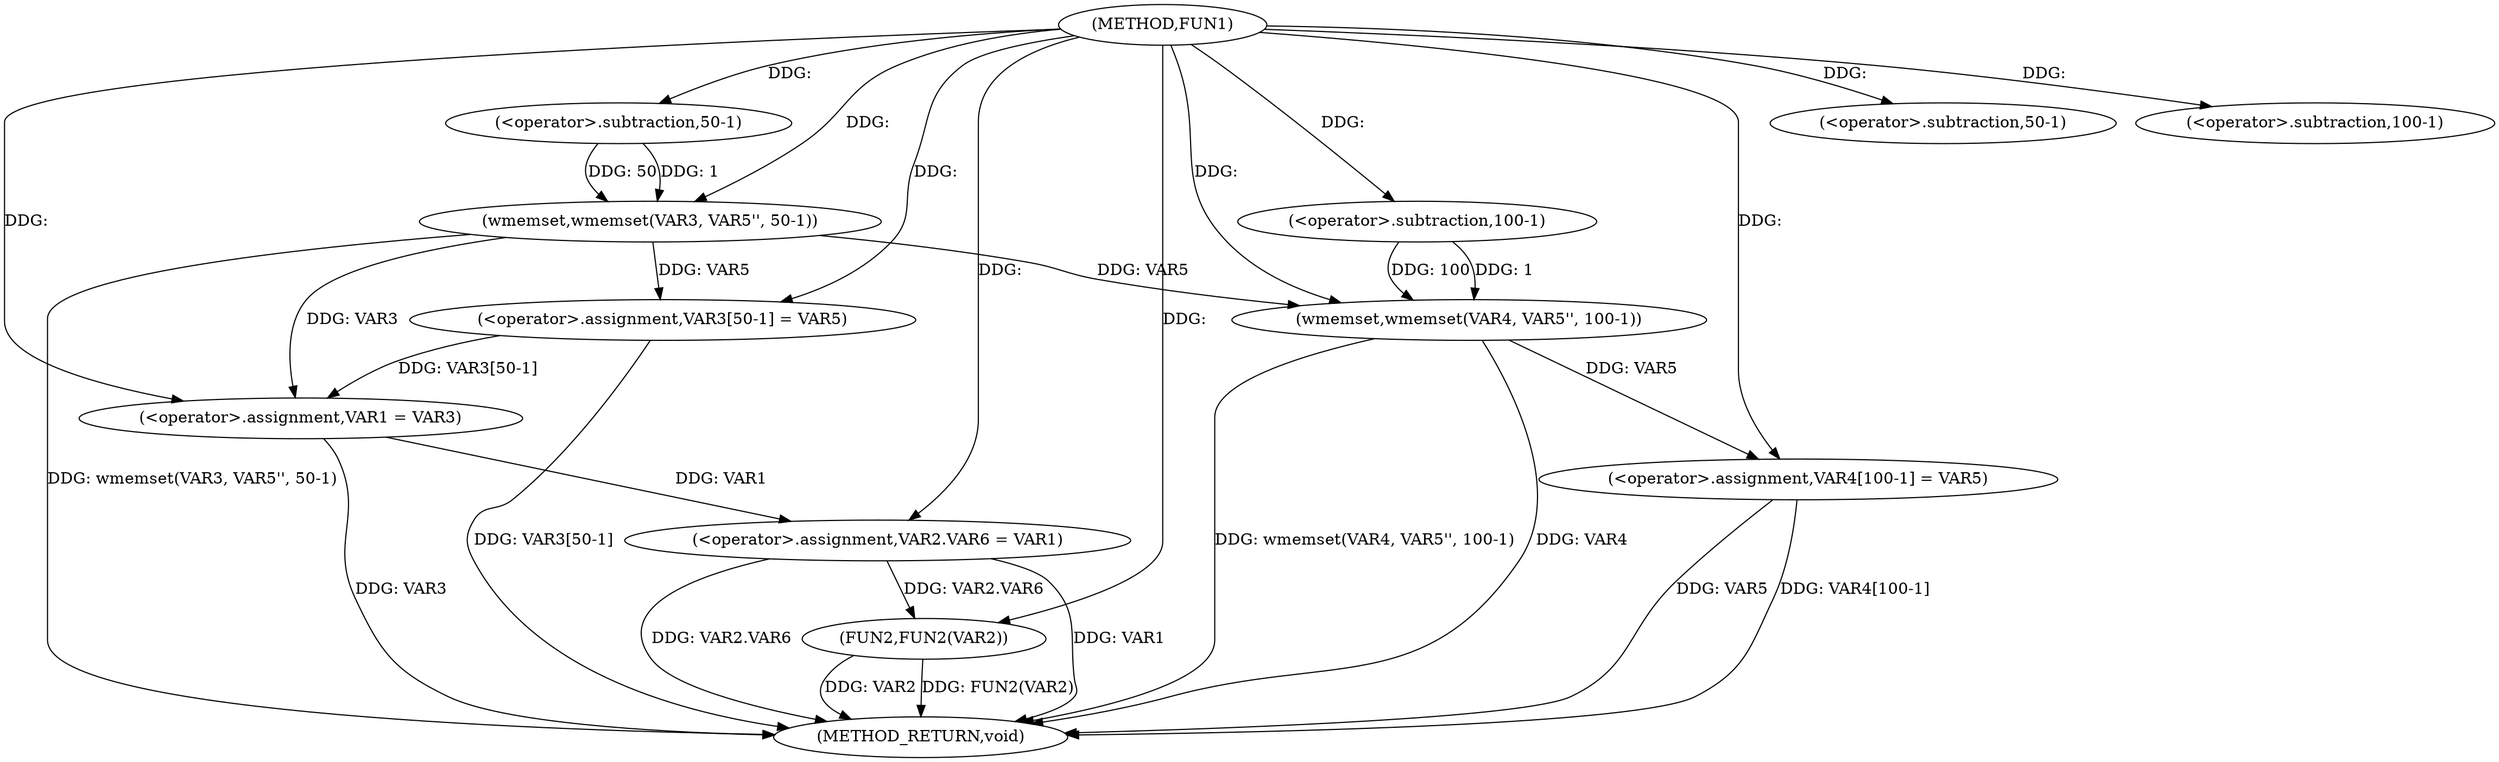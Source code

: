 digraph FUN1 {  
"1000100" [label = "(METHOD,FUN1)" ]
"1000142" [label = "(METHOD_RETURN,void)" ]
"1000106" [label = "(wmemset,wmemset(VAR3, VAR5'', 50-1))" ]
"1000109" [label = "(<operator>.subtraction,50-1)" ]
"1000112" [label = "(<operator>.assignment,VAR3[50-1] = VAR5)" ]
"1000115" [label = "(<operator>.subtraction,50-1)" ]
"1000119" [label = "(wmemset,wmemset(VAR4, VAR5'', 100-1))" ]
"1000122" [label = "(<operator>.subtraction,100-1)" ]
"1000125" [label = "(<operator>.assignment,VAR4[100-1] = VAR5)" ]
"1000128" [label = "(<operator>.subtraction,100-1)" ]
"1000132" [label = "(<operator>.assignment,VAR1 = VAR3)" ]
"1000135" [label = "(<operator>.assignment,VAR2.VAR6 = VAR1)" ]
"1000140" [label = "(FUN2,FUN2(VAR2))" ]
  "1000125" -> "1000142"  [ label = "DDG: VAR4[100-1]"] 
  "1000140" -> "1000142"  [ label = "DDG: FUN2(VAR2)"] 
  "1000132" -> "1000142"  [ label = "DDG: VAR3"] 
  "1000135" -> "1000142"  [ label = "DDG: VAR2.VAR6"] 
  "1000119" -> "1000142"  [ label = "DDG: wmemset(VAR4, VAR5'', 100-1)"] 
  "1000106" -> "1000142"  [ label = "DDG: wmemset(VAR3, VAR5'', 50-1)"] 
  "1000125" -> "1000142"  [ label = "DDG: VAR5"] 
  "1000140" -> "1000142"  [ label = "DDG: VAR2"] 
  "1000135" -> "1000142"  [ label = "DDG: VAR1"] 
  "1000112" -> "1000142"  [ label = "DDG: VAR3[50-1]"] 
  "1000119" -> "1000142"  [ label = "DDG: VAR4"] 
  "1000100" -> "1000106"  [ label = "DDG: "] 
  "1000109" -> "1000106"  [ label = "DDG: 50"] 
  "1000109" -> "1000106"  [ label = "DDG: 1"] 
  "1000100" -> "1000109"  [ label = "DDG: "] 
  "1000106" -> "1000112"  [ label = "DDG: VAR5"] 
  "1000100" -> "1000112"  [ label = "DDG: "] 
  "1000100" -> "1000115"  [ label = "DDG: "] 
  "1000100" -> "1000119"  [ label = "DDG: "] 
  "1000106" -> "1000119"  [ label = "DDG: VAR5"] 
  "1000122" -> "1000119"  [ label = "DDG: 100"] 
  "1000122" -> "1000119"  [ label = "DDG: 1"] 
  "1000100" -> "1000122"  [ label = "DDG: "] 
  "1000119" -> "1000125"  [ label = "DDG: VAR5"] 
  "1000100" -> "1000125"  [ label = "DDG: "] 
  "1000100" -> "1000128"  [ label = "DDG: "] 
  "1000106" -> "1000132"  [ label = "DDG: VAR3"] 
  "1000112" -> "1000132"  [ label = "DDG: VAR3[50-1]"] 
  "1000100" -> "1000132"  [ label = "DDG: "] 
  "1000132" -> "1000135"  [ label = "DDG: VAR1"] 
  "1000100" -> "1000135"  [ label = "DDG: "] 
  "1000135" -> "1000140"  [ label = "DDG: VAR2.VAR6"] 
  "1000100" -> "1000140"  [ label = "DDG: "] 
}
